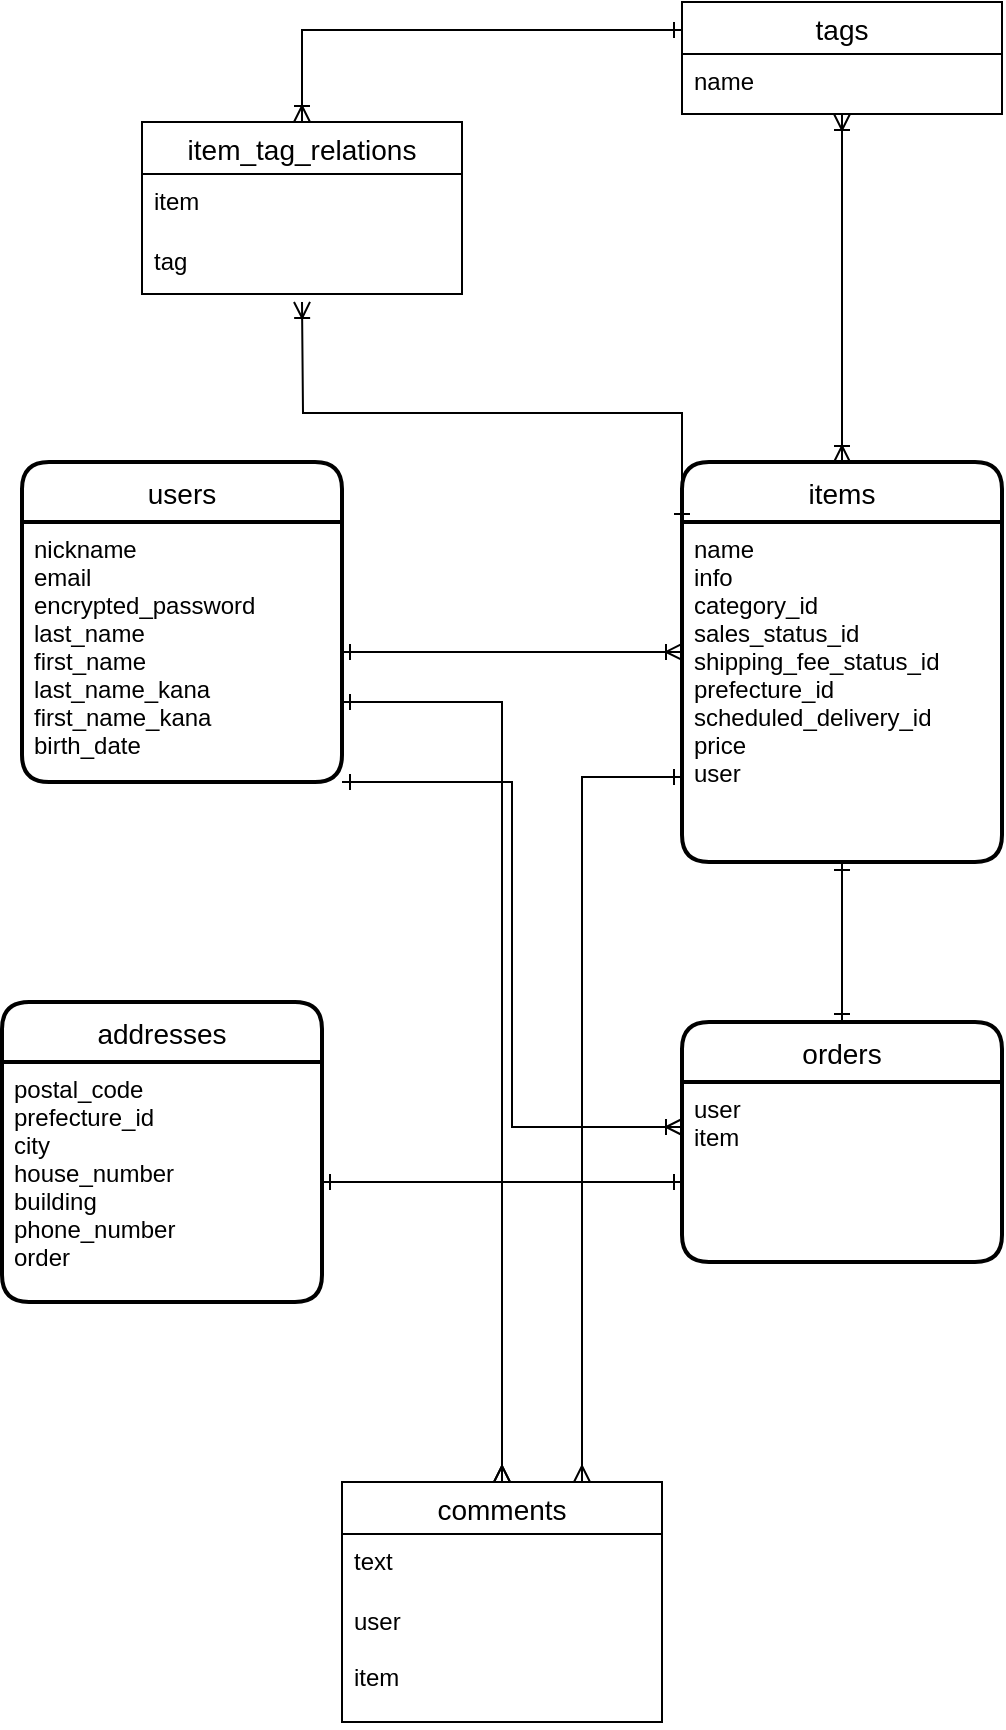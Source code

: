 <mxfile>
    <diagram id="b3S6aSfm7YSYNcaTvJsp" name="ページ1">
        <mxGraphModel dx="702" dy="1849" grid="1" gridSize="10" guides="1" tooltips="1" connect="1" arrows="1" fold="1" page="1" pageScale="1" pageWidth="827" pageHeight="1169" math="0" shadow="0">
            <root>
                <mxCell id="0"/>
                <mxCell id="1" parent="0"/>
                <mxCell id="43" value="users" style="swimlane;childLayout=stackLayout;horizontal=1;startSize=30;horizontalStack=0;rounded=1;fontSize=14;fontStyle=0;strokeWidth=2;resizeParent=0;resizeLast=1;shadow=0;dashed=0;align=center;" parent="1" vertex="1">
                    <mxGeometry x="50" y="140" width="160" height="160" as="geometry"/>
                </mxCell>
                <mxCell id="44" value="nickname&#10;email&#10;encrypted_password&#10;last_name&#10;first_name&#10;last_name_kana&#10;first_name_kana&#10;birth_date" style="align=left;strokeColor=none;fillColor=none;spacingLeft=4;fontSize=12;verticalAlign=top;resizable=0;rotatable=0;part=1;" parent="43" vertex="1">
                    <mxGeometry y="30" width="160" height="130" as="geometry"/>
                </mxCell>
                <mxCell id="54" value="items" style="swimlane;childLayout=stackLayout;horizontal=1;startSize=30;horizontalStack=0;rounded=1;fontSize=14;fontStyle=0;strokeWidth=2;resizeParent=0;resizeLast=1;shadow=0;dashed=0;align=center;" parent="1" vertex="1">
                    <mxGeometry x="380" y="140" width="160" height="200" as="geometry"/>
                </mxCell>
                <mxCell id="67" value="name&#10;info&#10;category_id&#10;sales_status_id&#10;shipping_fee_status_id&#10;prefecture_id&#10;scheduled_delivery_id&#10;price&#10;user" style="align=left;strokeColor=none;fillColor=none;spacingLeft=4;fontSize=12;verticalAlign=top;resizable=0;rotatable=0;part=1;" parent="54" vertex="1">
                    <mxGeometry y="30" width="160" height="170" as="geometry"/>
                </mxCell>
                <mxCell id="85" style="edgeStyle=elbowEdgeStyle;rounded=0;orthogonalLoop=1;jettySize=auto;html=1;endArrow=ERone;endFill=0;strokeWidth=1;entryX=0.5;entryY=1;entryDx=0;entryDy=0;" parent="1" source="71" target="67" edge="1">
                    <mxGeometry relative="1" as="geometry">
                        <mxPoint x="460" y="320" as="targetPoint"/>
                    </mxGeometry>
                </mxCell>
                <mxCell id="71" value="orders" style="swimlane;childLayout=stackLayout;horizontal=1;startSize=30;horizontalStack=0;rounded=1;fontSize=14;fontStyle=0;strokeWidth=2;resizeParent=0;resizeLast=1;shadow=0;dashed=0;align=center;" parent="1" vertex="1">
                    <mxGeometry x="380" y="420" width="160" height="120" as="geometry"/>
                </mxCell>
                <mxCell id="72" value="user&#10;item" style="align=left;strokeColor=none;fillColor=none;spacingLeft=4;fontSize=12;verticalAlign=top;resizable=0;rotatable=0;part=1;" parent="71" vertex="1">
                    <mxGeometry y="30" width="160" height="90" as="geometry"/>
                </mxCell>
                <mxCell id="89" style="edgeStyle=elbowEdgeStyle;rounded=0;orthogonalLoop=1;jettySize=auto;html=1;entryX=1;entryY=0.5;entryDx=0;entryDy=0;endArrow=ERone;endFill=0;strokeWidth=1;" parent="1" source="67" target="44" edge="1">
                    <mxGeometry relative="1" as="geometry">
                        <Array as="points">
                            <mxPoint x="350" y="235"/>
                            <mxPoint x="330" y="243"/>
                        </Array>
                    </mxGeometry>
                </mxCell>
                <mxCell id="90" value="addresses" style="swimlane;childLayout=stackLayout;horizontal=1;startSize=30;horizontalStack=0;rounded=1;fontSize=14;fontStyle=0;strokeWidth=2;resizeParent=0;resizeLast=1;shadow=0;dashed=0;align=center;" parent="1" vertex="1">
                    <mxGeometry x="40" y="410" width="160" height="150" as="geometry"/>
                </mxCell>
                <mxCell id="91" value="postal_code&#10;prefecture_id&#10;city&#10;house_number&#10;building&#10;phone_number&#10;order" style="align=left;strokeColor=none;fillColor=none;spacingLeft=4;fontSize=12;verticalAlign=top;resizable=0;rotatable=0;part=1;" parent="90" vertex="1">
                    <mxGeometry y="30" width="160" height="120" as="geometry"/>
                </mxCell>
                <mxCell id="92" style="edgeStyle=elbowEdgeStyle;rounded=0;orthogonalLoop=1;jettySize=auto;html=1;exitX=1;exitY=1;exitDx=0;exitDy=0;entryX=0;entryY=0.25;entryDx=0;entryDy=0;endArrow=ERoneToMany;endFill=0;strokeWidth=1;" parent="1" source="44" target="72" edge="1">
                    <mxGeometry relative="1" as="geometry"/>
                </mxCell>
                <mxCell id="93" style="edgeStyle=elbowEdgeStyle;rounded=0;orthogonalLoop=1;jettySize=auto;html=1;exitX=0;exitY=0.25;exitDx=0;exitDy=0;entryX=1;entryY=1;entryDx=0;entryDy=0;endArrow=ERone;endFill=0;strokeWidth=1;" parent="1" source="72" target="44" edge="1">
                    <mxGeometry relative="1" as="geometry"/>
                </mxCell>
                <mxCell id="94" style="edgeStyle=elbowEdgeStyle;rounded=0;orthogonalLoop=1;jettySize=auto;html=1;exitX=1;exitY=0.5;exitDx=0;exitDy=0;endArrow=ERone;endFill=0;strokeWidth=1;" parent="1" source="91" edge="1">
                    <mxGeometry relative="1" as="geometry">
                        <mxPoint x="380" y="500" as="targetPoint"/>
                    </mxGeometry>
                </mxCell>
                <mxCell id="95" style="edgeStyle=elbowEdgeStyle;rounded=0;orthogonalLoop=1;jettySize=auto;html=1;endArrow=ERone;endFill=0;strokeWidth=1;" parent="1" edge="1">
                    <mxGeometry relative="1" as="geometry">
                        <mxPoint x="200" y="500" as="targetPoint"/>
                        <mxPoint x="370" y="500" as="sourcePoint"/>
                        <Array as="points">
                            <mxPoint x="360" y="500"/>
                        </Array>
                    </mxGeometry>
                </mxCell>
                <mxCell id="96" style="edgeStyle=elbowEdgeStyle;rounded=0;orthogonalLoop=1;jettySize=auto;html=1;exitX=0.5;exitY=1;exitDx=0;exitDy=0;entryX=0.5;entryY=0;entryDx=0;entryDy=0;endArrow=ERone;endFill=0;strokeWidth=1;" parent="1" source="67" target="71" edge="1">
                    <mxGeometry relative="1" as="geometry"/>
                </mxCell>
                <mxCell id="98" style="edgeStyle=orthogonalEdgeStyle;rounded=0;orthogonalLoop=1;jettySize=auto;html=1;exitX=1;exitY=0.5;exitDx=0;exitDy=0;entryX=0;entryY=0.382;entryDx=0;entryDy=0;entryPerimeter=0;endArrow=ERoneToMany;endFill=0;" parent="1" source="44" target="67" edge="1">
                    <mxGeometry relative="1" as="geometry"/>
                </mxCell>
                <mxCell id="105" style="edgeStyle=orthogonalEdgeStyle;rounded=0;orthogonalLoop=1;jettySize=auto;html=1;endArrow=ERmany;endFill=0;" parent="1" source="99" edge="1">
                    <mxGeometry relative="1" as="geometry">
                        <mxPoint x="290" y="650" as="targetPoint"/>
                    </mxGeometry>
                </mxCell>
                <mxCell id="99" value="comments" style="swimlane;fontStyle=0;childLayout=stackLayout;horizontal=1;startSize=26;horizontalStack=0;resizeParent=1;resizeParentMax=0;resizeLast=0;collapsible=1;marginBottom=0;align=center;fontSize=14;" parent="1" vertex="1">
                    <mxGeometry x="210" y="650" width="160" height="120" as="geometry"/>
                </mxCell>
                <mxCell id="101" value="text" style="text;strokeColor=none;fillColor=none;spacingLeft=4;spacingRight=4;overflow=hidden;rotatable=0;points=[[0,0.5],[1,0.5]];portConstraint=eastwest;fontSize=12;" parent="99" vertex="1">
                    <mxGeometry y="26" width="160" height="30" as="geometry"/>
                </mxCell>
                <mxCell id="102" value="user&#10;&#10;item" style="text;strokeColor=none;fillColor=none;spacingLeft=4;spacingRight=4;overflow=hidden;rotatable=0;points=[[0,0.5],[1,0.5]];portConstraint=eastwest;fontSize=12;" parent="99" vertex="1">
                    <mxGeometry y="56" width="160" height="64" as="geometry"/>
                </mxCell>
                <mxCell id="104" style="edgeStyle=orthogonalEdgeStyle;rounded=0;orthogonalLoop=1;jettySize=auto;html=1;entryX=0.5;entryY=0;entryDx=0;entryDy=0;endArrow=ERmany;endFill=0;startArrow=ERone;startFill=0;" parent="1" target="99" edge="1">
                    <mxGeometry relative="1" as="geometry">
                        <mxPoint x="210" y="260" as="sourcePoint"/>
                        <Array as="points">
                            <mxPoint x="210" y="260"/>
                            <mxPoint x="290" y="260"/>
                        </Array>
                    </mxGeometry>
                </mxCell>
                <mxCell id="106" style="edgeStyle=orthogonalEdgeStyle;rounded=0;orthogonalLoop=1;jettySize=auto;html=1;exitX=0;exitY=0.75;exitDx=0;exitDy=0;endArrow=ERmany;endFill=0;entryX=0.75;entryY=0;entryDx=0;entryDy=0;startArrow=ERone;startFill=0;" parent="1" source="67" target="99" edge="1">
                    <mxGeometry relative="1" as="geometry">
                        <mxPoint x="330" y="640" as="targetPoint"/>
                    </mxGeometry>
                </mxCell>
                <mxCell id="111" style="edgeStyle=orthogonalEdgeStyle;rounded=0;orthogonalLoop=1;jettySize=auto;html=1;entryX=0.5;entryY=0;entryDx=0;entryDy=0;endArrow=ERoneToMany;endFill=0;startArrow=ERoneToMany;startFill=0;" edge="1" parent="1" source="107" target="54">
                    <mxGeometry relative="1" as="geometry"/>
                </mxCell>
                <mxCell id="122" style="edgeStyle=orthogonalEdgeStyle;rounded=0;orthogonalLoop=1;jettySize=auto;html=1;exitX=0;exitY=0.25;exitDx=0;exitDy=0;entryX=0.5;entryY=0;entryDx=0;entryDy=0;startArrow=ERone;startFill=0;endArrow=ERoneToMany;endFill=0;" edge="1" parent="1" source="107" target="116">
                    <mxGeometry relative="1" as="geometry"/>
                </mxCell>
                <mxCell id="107" value="tags" style="swimlane;fontStyle=0;childLayout=stackLayout;horizontal=1;startSize=26;horizontalStack=0;resizeParent=1;resizeParentMax=0;resizeLast=0;collapsible=1;marginBottom=0;align=center;fontSize=14;" vertex="1" parent="1">
                    <mxGeometry x="380" y="-90" width="160" height="56" as="geometry"/>
                </mxCell>
                <mxCell id="108" value="name" style="text;strokeColor=none;fillColor=none;spacingLeft=4;spacingRight=4;overflow=hidden;rotatable=0;points=[[0,0.5],[1,0.5]];portConstraint=eastwest;fontSize=12;" vertex="1" parent="107">
                    <mxGeometry y="26" width="160" height="30" as="geometry"/>
                </mxCell>
                <mxCell id="116" value="item_tag_relations" style="swimlane;fontStyle=0;childLayout=stackLayout;horizontal=1;startSize=26;horizontalStack=0;resizeParent=1;resizeParentMax=0;resizeLast=0;collapsible=1;marginBottom=0;align=center;fontSize=14;" vertex="1" parent="1">
                    <mxGeometry x="110" y="-30" width="160" height="86" as="geometry"/>
                </mxCell>
                <mxCell id="117" value="item" style="text;strokeColor=none;fillColor=none;spacingLeft=4;spacingRight=4;overflow=hidden;rotatable=0;points=[[0,0.5],[1,0.5]];portConstraint=eastwest;fontSize=12;" vertex="1" parent="116">
                    <mxGeometry y="26" width="160" height="30" as="geometry"/>
                </mxCell>
                <mxCell id="118" value="tag" style="text;strokeColor=none;fillColor=none;spacingLeft=4;spacingRight=4;overflow=hidden;rotatable=0;points=[[0,0.5],[1,0.5]];portConstraint=eastwest;fontSize=12;" vertex="1" parent="116">
                    <mxGeometry y="56" width="160" height="30" as="geometry"/>
                </mxCell>
                <mxCell id="123" style="edgeStyle=orthogonalEdgeStyle;rounded=0;orthogonalLoop=1;jettySize=auto;html=1;exitX=0;exitY=0;exitDx=0;exitDy=0;startArrow=ERone;startFill=0;endArrow=ERoneToMany;endFill=0;" edge="1" parent="1" source="67">
                    <mxGeometry relative="1" as="geometry">
                        <mxPoint x="190" y="60" as="targetPoint"/>
                    </mxGeometry>
                </mxCell>
            </root>
        </mxGraphModel>
    </diagram>
</mxfile>